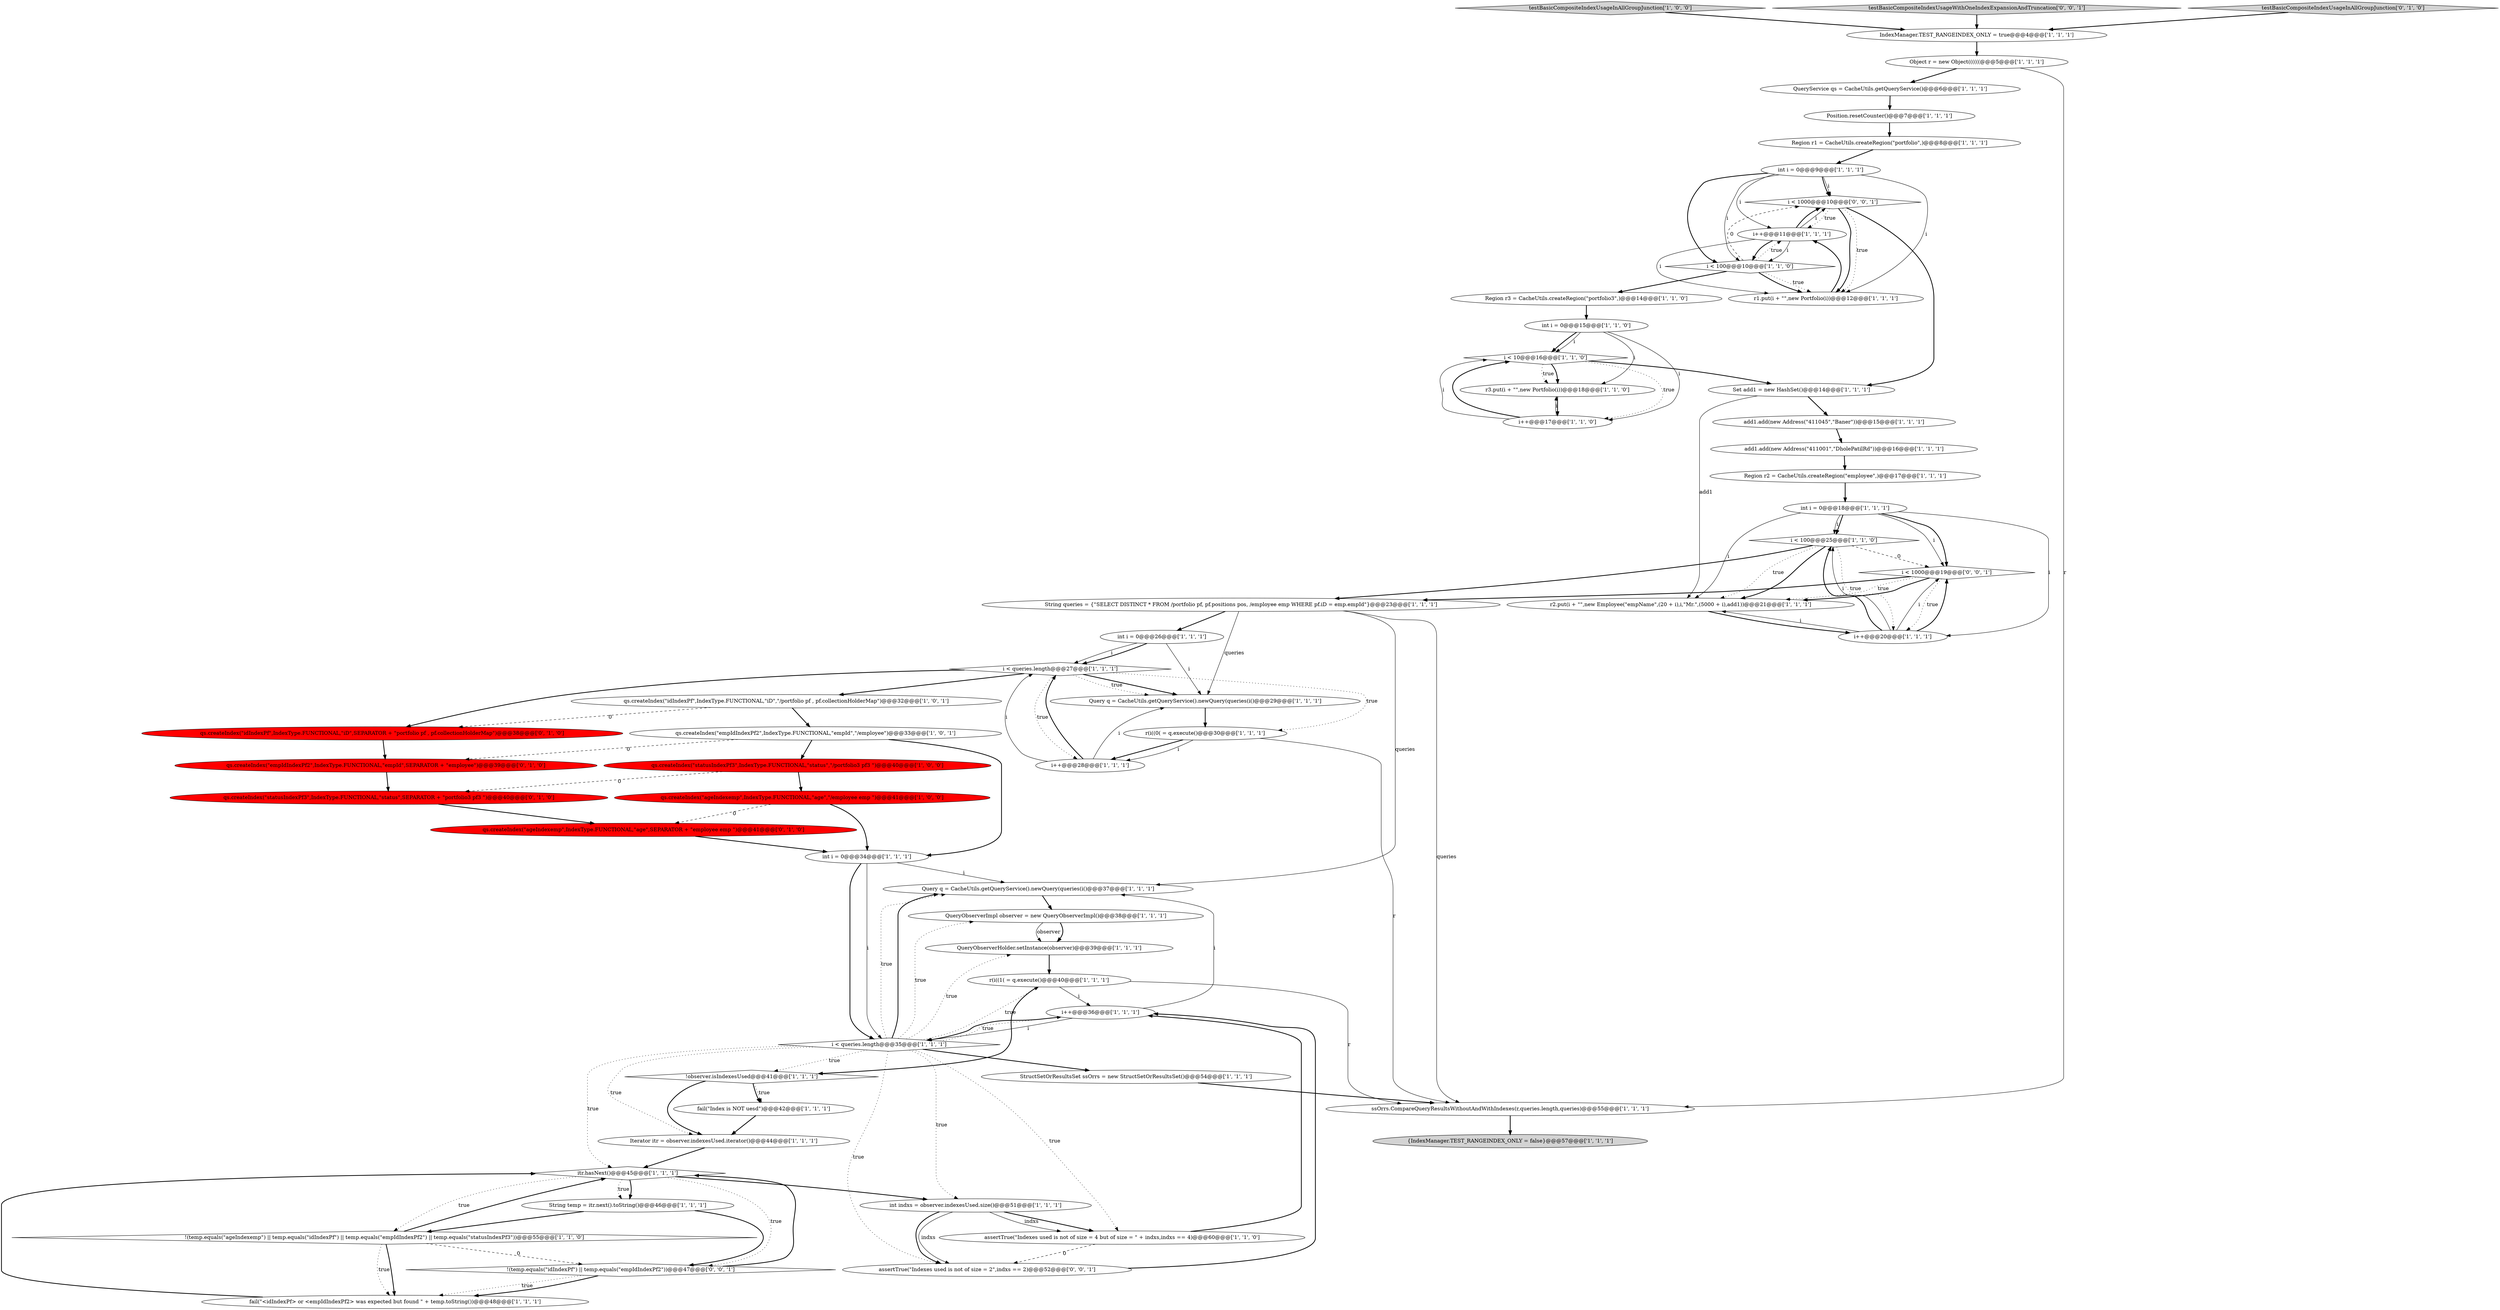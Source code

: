 digraph {
12 [style = filled, label = "testBasicCompositeIndexUsageInAllGroupJunction['1', '0', '0']", fillcolor = lightgray, shape = diamond image = "AAA0AAABBB1BBB"];
24 [style = filled, label = "add1.add(new Address(\"411045\",\"Baner\"))@@@15@@@['1', '1', '1']", fillcolor = white, shape = ellipse image = "AAA0AAABBB1BBB"];
36 [style = filled, label = "i < queries.length@@@27@@@['1', '1', '1']", fillcolor = white, shape = diamond image = "AAA0AAABBB1BBB"];
26 [style = filled, label = "qs.createIndex(\"statusIndexPf3\",IndexType.FUNCTIONAL,\"status\",\"/portfolio3 pf3 \")@@@40@@@['1', '0', '0']", fillcolor = red, shape = ellipse image = "AAA1AAABBB1BBB"];
61 [style = filled, label = "i < 1000@@@10@@@['0', '0', '1']", fillcolor = white, shape = diamond image = "AAA0AAABBB3BBB"];
21 [style = filled, label = "i < 100@@@25@@@['1', '1', '0']", fillcolor = white, shape = diamond image = "AAA0AAABBB1BBB"];
30 [style = filled, label = "Iterator itr = observer.indexesUsed.iterator()@@@44@@@['1', '1', '1']", fillcolor = white, shape = ellipse image = "AAA0AAABBB1BBB"];
3 [style = filled, label = "r(i((1( = q.execute()@@@40@@@['1', '1', '1']", fillcolor = white, shape = ellipse image = "AAA0AAABBB1BBB"];
31 [style = filled, label = "QueryService qs = CacheUtils.getQueryService()@@@6@@@['1', '1', '1']", fillcolor = white, shape = ellipse image = "AAA0AAABBB1BBB"];
35 [style = filled, label = "i < 100@@@10@@@['1', '1', '0']", fillcolor = white, shape = diamond image = "AAA0AAABBB1BBB"];
41 [style = filled, label = "!(temp.equals(\"ageIndexemp\") || temp.equals(\"idIndexPf\") || temp.equals(\"empIdIndexPf2\") || temp.equals(\"statusIndexPf3\"))@@@55@@@['1', '1', '0']", fillcolor = white, shape = diamond image = "AAA0AAABBB1BBB"];
60 [style = filled, label = "i < 1000@@@19@@@['0', '0', '1']", fillcolor = white, shape = diamond image = "AAA0AAABBB3BBB"];
10 [style = filled, label = "int i = 0@@@26@@@['1', '1', '1']", fillcolor = white, shape = ellipse image = "AAA0AAABBB1BBB"];
47 [style = filled, label = "qs.createIndex(\"ageIndexemp\",IndexType.FUNCTIONAL,\"age\",\"/employee emp \")@@@41@@@['1', '0', '0']", fillcolor = red, shape = ellipse image = "AAA1AAABBB1BBB"];
55 [style = filled, label = "qs.createIndex(\"statusIndexPf3\",IndexType.FUNCTIONAL,\"status\",SEPARATOR + \"portfolio3 pf3 \")@@@40@@@['0', '1', '0']", fillcolor = red, shape = ellipse image = "AAA1AAABBB2BBB"];
43 [style = filled, label = "IndexManager.TEST_RANGEINDEX_ONLY = true@@@4@@@['1', '1', '1']", fillcolor = white, shape = ellipse image = "AAA0AAABBB1BBB"];
8 [style = filled, label = "ssOrrs.CompareQueryResultsWithoutAndWithIndexes(r,queries.length,queries)@@@55@@@['1', '1', '1']", fillcolor = white, shape = ellipse image = "AAA0AAABBB1BBB"];
19 [style = filled, label = "Region r2 = CacheUtils.createRegion(\"employee\",)@@@17@@@['1', '1', '1']", fillcolor = white, shape = ellipse image = "AAA0AAABBB1BBB"];
16 [style = filled, label = "add1.add(new Address(\"411001\",\"DholePatilRd\"))@@@16@@@['1', '1', '1']", fillcolor = white, shape = ellipse image = "AAA0AAABBB1BBB"];
15 [style = filled, label = "assertTrue(\"Indexes used is not of size = 4 but of size = \" + indxs,indxs == 4)@@@60@@@['1', '1', '0']", fillcolor = white, shape = ellipse image = "AAA0AAABBB1BBB"];
46 [style = filled, label = "Region r1 = CacheUtils.createRegion(\"portfolio\",)@@@8@@@['1', '1', '1']", fillcolor = white, shape = ellipse image = "AAA0AAABBB1BBB"];
49 [style = filled, label = "i++@@@36@@@['1', '1', '1']", fillcolor = white, shape = ellipse image = "AAA0AAABBB1BBB"];
20 [style = filled, label = "int i = 0@@@34@@@['1', '1', '1']", fillcolor = white, shape = ellipse image = "AAA0AAABBB1BBB"];
53 [style = filled, label = "qs.createIndex(\"empIdIndexPf2\",IndexType.FUNCTIONAL,\"empId\",SEPARATOR + \"employee\")@@@39@@@['0', '1', '0']", fillcolor = red, shape = ellipse image = "AAA1AAABBB2BBB"];
0 [style = filled, label = "Query q = CacheUtils.getQueryService().newQuery(queries(i()@@@29@@@['1', '1', '1']", fillcolor = white, shape = ellipse image = "AAA0AAABBB1BBB"];
13 [style = filled, label = "Position.resetCounter()@@@7@@@['1', '1', '1']", fillcolor = white, shape = ellipse image = "AAA0AAABBB1BBB"];
45 [style = filled, label = "String queries = {\"SELECT DISTINCT * FROM /portfolio pf, pf.positions pos, /employee emp WHERE pf.iD = emp.empId\"}@@@23@@@['1', '1', '1']", fillcolor = white, shape = ellipse image = "AAA0AAABBB1BBB"];
57 [style = filled, label = "testBasicCompositeIndexUsageWithOneIndexExpansionAndTruncation['0', '0', '1']", fillcolor = lightgray, shape = diamond image = "AAA0AAABBB3BBB"];
38 [style = filled, label = "int indxs = observer.indexesUsed.size()@@@51@@@['1', '1', '1']", fillcolor = white, shape = ellipse image = "AAA0AAABBB1BBB"];
33 [style = filled, label = "QueryObserverHolder.setInstance(observer)@@@39@@@['1', '1', '1']", fillcolor = white, shape = ellipse image = "AAA0AAABBB1BBB"];
54 [style = filled, label = "testBasicCompositeIndexUsageInAllGroupJunction['0', '1', '0']", fillcolor = lightgray, shape = diamond image = "AAA0AAABBB2BBB"];
6 [style = filled, label = "i < 10@@@16@@@['1', '1', '0']", fillcolor = white, shape = diamond image = "AAA0AAABBB1BBB"];
44 [style = filled, label = "i++@@@11@@@['1', '1', '1']", fillcolor = white, shape = ellipse image = "AAA0AAABBB1BBB"];
37 [style = filled, label = "QueryObserverImpl observer = new QueryObserverImpl()@@@38@@@['1', '1', '1']", fillcolor = white, shape = ellipse image = "AAA0AAABBB1BBB"];
58 [style = filled, label = "assertTrue(\"Indexes used is not of size = 2\",indxs == 2)@@@52@@@['0', '0', '1']", fillcolor = white, shape = ellipse image = "AAA0AAABBB3BBB"];
28 [style = filled, label = "Object r = new Object((((((@@@5@@@['1', '1', '1']", fillcolor = white, shape = ellipse image = "AAA0AAABBB1BBB"];
14 [style = filled, label = "int i = 0@@@9@@@['1', '1', '1']", fillcolor = white, shape = ellipse image = "AAA0AAABBB1BBB"];
40 [style = filled, label = "fail(\"<idIndexPf> or <empIdIndexPf2> was expected but found \" + temp.toString())@@@48@@@['1', '1', '1']", fillcolor = white, shape = ellipse image = "AAA0AAABBB1BBB"];
32 [style = filled, label = "r1.put(i + \"\",new Portfolio(i))@@@12@@@['1', '1', '1']", fillcolor = white, shape = ellipse image = "AAA0AAABBB1BBB"];
27 [style = filled, label = "!observer.isIndexesUsed@@@41@@@['1', '1', '1']", fillcolor = white, shape = diamond image = "AAA0AAABBB1BBB"];
25 [style = filled, label = "Query q = CacheUtils.getQueryService().newQuery(queries(i()@@@37@@@['1', '1', '1']", fillcolor = white, shape = ellipse image = "AAA0AAABBB1BBB"];
1 [style = filled, label = "r2.put(i + \"\",new Employee(\"empName\",(20 + i),i,\"Mr.\",(5000 + i),add1))@@@21@@@['1', '1', '1']", fillcolor = white, shape = ellipse image = "AAA0AAABBB1BBB"];
5 [style = filled, label = "r3.put(i + \"\",new Portfolio(i))@@@18@@@['1', '1', '0']", fillcolor = white, shape = ellipse image = "AAA0AAABBB1BBB"];
48 [style = filled, label = "{IndexManager.TEST_RANGEINDEX_ONLY = false}@@@57@@@['1', '1', '1']", fillcolor = lightgray, shape = ellipse image = "AAA0AAABBB1BBB"];
52 [style = filled, label = "qs.createIndex(\"ageIndexemp\",IndexType.FUNCTIONAL,\"age\",SEPARATOR + \"employee emp \")@@@41@@@['0', '1', '0']", fillcolor = red, shape = ellipse image = "AAA1AAABBB2BBB"];
59 [style = filled, label = "!(temp.equals(\"idIndexPf\") || temp.equals(\"empIdIndexPf2\"))@@@47@@@['0', '0', '1']", fillcolor = white, shape = diamond image = "AAA0AAABBB3BBB"];
23 [style = filled, label = "i < queries.length@@@35@@@['1', '1', '1']", fillcolor = white, shape = diamond image = "AAA0AAABBB1BBB"];
17 [style = filled, label = "qs.createIndex(\"empIdIndexPf2\",IndexType.FUNCTIONAL,\"empId\",\"/employee\")@@@33@@@['1', '0', '1']", fillcolor = white, shape = ellipse image = "AAA0AAABBB1BBB"];
9 [style = filled, label = "i++@@@20@@@['1', '1', '1']", fillcolor = white, shape = ellipse image = "AAA0AAABBB1BBB"];
34 [style = filled, label = "i++@@@17@@@['1', '1', '0']", fillcolor = white, shape = ellipse image = "AAA0AAABBB1BBB"];
51 [style = filled, label = "i++@@@28@@@['1', '1', '1']", fillcolor = white, shape = ellipse image = "AAA0AAABBB1BBB"];
2 [style = filled, label = "String temp = itr.next().toString()@@@46@@@['1', '1', '1']", fillcolor = white, shape = ellipse image = "AAA0AAABBB1BBB"];
39 [style = filled, label = "StructSetOrResultsSet ssOrrs = new StructSetOrResultsSet()@@@54@@@['1', '1', '1']", fillcolor = white, shape = ellipse image = "AAA0AAABBB1BBB"];
7 [style = filled, label = "fail(\"Index is NOT uesd\")@@@42@@@['1', '1', '1']", fillcolor = white, shape = ellipse image = "AAA0AAABBB1BBB"];
29 [style = filled, label = "r(i((0( = q.execute()@@@30@@@['1', '1', '1']", fillcolor = white, shape = ellipse image = "AAA0AAABBB1BBB"];
56 [style = filled, label = "qs.createIndex(\"idIndexPf\",IndexType.FUNCTIONAL,\"iD\",SEPARATOR + \"portfolio pf , pf.collectionHolderMap\")@@@38@@@['0', '1', '0']", fillcolor = red, shape = ellipse image = "AAA1AAABBB2BBB"];
11 [style = filled, label = "Set add1 = new HashSet()@@@14@@@['1', '1', '1']", fillcolor = white, shape = ellipse image = "AAA0AAABBB1BBB"];
42 [style = filled, label = "Region r3 = CacheUtils.createRegion(\"portfolio3\",)@@@14@@@['1', '1', '0']", fillcolor = white, shape = ellipse image = "AAA0AAABBB1BBB"];
18 [style = filled, label = "int i = 0@@@15@@@['1', '1', '0']", fillcolor = white, shape = ellipse image = "AAA0AAABBB1BBB"];
22 [style = filled, label = "qs.createIndex(\"idIndexPf\",IndexType.FUNCTIONAL,\"iD\",\"/portfolio pf , pf.collectionHolderMap\")@@@32@@@['1', '0', '1']", fillcolor = white, shape = ellipse image = "AAA0AAABBB1BBB"];
4 [style = filled, label = "itr.hasNext()@@@45@@@['1', '1', '1']", fillcolor = white, shape = diamond image = "AAA0AAABBB1BBB"];
50 [style = filled, label = "int i = 0@@@18@@@['1', '1', '1']", fillcolor = white, shape = ellipse image = "AAA0AAABBB1BBB"];
40->4 [style = bold, label=""];
15->58 [style = dashed, label="0"];
26->55 [style = dashed, label="0"];
14->35 [style = bold, label=""];
7->30 [style = bold, label=""];
14->44 [style = solid, label="i"];
44->35 [style = bold, label=""];
45->25 [style = solid, label="queries"];
50->60 [style = solid, label="i"];
9->60 [style = bold, label=""];
47->52 [style = dashed, label="0"];
9->1 [style = solid, label="i"];
38->15 [style = bold, label=""];
3->27 [style = bold, label=""];
5->34 [style = bold, label=""];
36->0 [style = bold, label=""];
23->4 [style = dotted, label="true"];
41->40 [style = dotted, label="true"];
17->53 [style = dashed, label="0"];
29->51 [style = solid, label="i"];
6->11 [style = bold, label=""];
28->8 [style = solid, label="r"];
21->1 [style = bold, label=""];
27->7 [style = bold, label=""];
9->21 [style = bold, label=""];
2->59 [style = bold, label=""];
13->46 [style = bold, label=""];
23->15 [style = dotted, label="true"];
37->33 [style = bold, label=""];
45->8 [style = solid, label="queries"];
56->53 [style = bold, label=""];
29->51 [style = bold, label=""];
60->1 [style = bold, label=""];
45->10 [style = bold, label=""];
17->20 [style = bold, label=""];
36->0 [style = dotted, label="true"];
60->9 [style = dotted, label="true"];
23->25 [style = bold, label=""];
61->11 [style = bold, label=""];
4->38 [style = bold, label=""];
33->3 [style = bold, label=""];
50->21 [style = solid, label="i"];
27->30 [style = bold, label=""];
39->8 [style = bold, label=""];
26->47 [style = bold, label=""];
41->4 [style = bold, label=""];
59->4 [style = bold, label=""];
0->29 [style = bold, label=""];
4->2 [style = bold, label=""];
34->6 [style = solid, label="i"];
16->19 [style = bold, label=""];
14->35 [style = solid, label="i"];
35->32 [style = dotted, label="true"];
35->44 [style = dotted, label="true"];
49->25 [style = solid, label="i"];
21->45 [style = bold, label=""];
21->9 [style = dotted, label="true"];
20->23 [style = bold, label=""];
4->59 [style = dotted, label="true"];
61->32 [style = bold, label=""];
25->37 [style = bold, label=""];
20->23 [style = solid, label="i"];
60->1 [style = dotted, label="true"];
23->27 [style = dotted, label="true"];
23->3 [style = dotted, label="true"];
22->17 [style = bold, label=""];
46->14 [style = bold, label=""];
20->25 [style = solid, label="i"];
49->23 [style = solid, label="i"];
61->44 [style = dotted, label="true"];
14->61 [style = bold, label=""];
36->29 [style = dotted, label="true"];
23->33 [style = dotted, label="true"];
9->21 [style = solid, label="i"];
4->2 [style = dotted, label="true"];
18->6 [style = solid, label="i"];
14->32 [style = solid, label="i"];
21->60 [style = dashed, label="0"];
44->61 [style = bold, label=""];
2->41 [style = bold, label=""];
38->58 [style = solid, label="indxs"];
59->40 [style = dotted, label="true"];
44->61 [style = solid, label="i"];
35->42 [style = bold, label=""];
54->43 [style = bold, label=""];
50->9 [style = solid, label="i"];
9->60 [style = solid, label="i"];
31->13 [style = bold, label=""];
28->31 [style = bold, label=""];
35->61 [style = dashed, label="0"];
10->0 [style = solid, label="i"];
35->32 [style = bold, label=""];
3->49 [style = solid, label="i"];
51->36 [style = solid, label="i"];
49->23 [style = bold, label=""];
19->50 [style = bold, label=""];
11->24 [style = bold, label=""];
58->49 [style = bold, label=""];
1->9 [style = bold, label=""];
18->5 [style = solid, label="i"];
45->0 [style = solid, label="queries"];
29->8 [style = solid, label="r"];
23->38 [style = dotted, label="true"];
6->5 [style = bold, label=""];
50->60 [style = bold, label=""];
51->36 [style = bold, label=""];
41->40 [style = bold, label=""];
18->6 [style = bold, label=""];
22->56 [style = dashed, label="0"];
23->58 [style = dotted, label="true"];
32->44 [style = bold, label=""];
23->39 [style = bold, label=""];
57->43 [style = bold, label=""];
36->51 [style = dotted, label="true"];
12->43 [style = bold, label=""];
55->52 [style = bold, label=""];
14->61 [style = solid, label="i"];
23->25 [style = dotted, label="true"];
38->15 [style = solid, label="indxs"];
53->55 [style = bold, label=""];
36->56 [style = bold, label=""];
15->49 [style = bold, label=""];
42->18 [style = bold, label=""];
44->35 [style = solid, label="i"];
17->26 [style = bold, label=""];
50->1 [style = solid, label="i"];
21->1 [style = dotted, label="true"];
37->33 [style = solid, label="observer"];
38->58 [style = bold, label=""];
61->32 [style = dotted, label="true"];
11->1 [style = solid, label="add1"];
59->40 [style = bold, label=""];
23->30 [style = dotted, label="true"];
44->32 [style = solid, label="i"];
10->36 [style = bold, label=""];
43->28 [style = bold, label=""];
52->20 [style = bold, label=""];
18->34 [style = solid, label="i"];
60->45 [style = bold, label=""];
51->0 [style = solid, label="i"];
23->37 [style = dotted, label="true"];
8->48 [style = bold, label=""];
24->16 [style = bold, label=""];
23->49 [style = dotted, label="true"];
27->7 [style = dotted, label="true"];
30->4 [style = bold, label=""];
34->6 [style = bold, label=""];
47->20 [style = bold, label=""];
3->8 [style = solid, label="r"];
6->34 [style = dotted, label="true"];
4->41 [style = dotted, label="true"];
34->5 [style = solid, label="i"];
50->21 [style = bold, label=""];
41->59 [style = dashed, label="0"];
6->5 [style = dotted, label="true"];
10->36 [style = solid, label="i"];
36->22 [style = bold, label=""];
}
